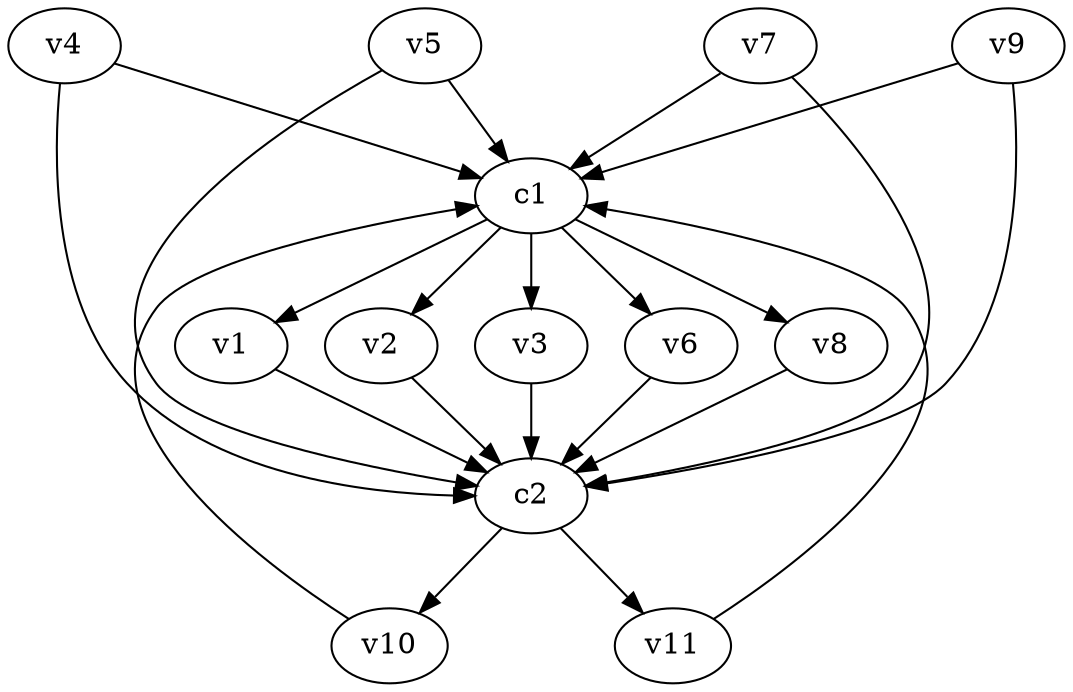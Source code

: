 strict digraph  {
c1;
c2;
v1;
v2;
v3;
v4;
v5;
v6;
v7;
v8;
v9;
v10;
v11;
c1 -> v6  [weight=1];
c1 -> v2  [weight=1];
c1 -> v1  [weight=1];
c1 -> v3  [weight=1];
c1 -> v8  [weight=1];
c2 -> v10  [weight=1];
c2 -> v11  [weight=1];
v1 -> c2  [weight=1];
v2 -> c2  [weight=1];
v3 -> c2  [weight=1];
v4 -> c2  [weight=1];
v4 -> c1  [weight=1];
v5 -> c2  [weight=1];
v5 -> c1  [weight=1];
v6 -> c2  [weight=1];
v7 -> c1  [weight=1];
v7 -> c2  [weight=1];
v8 -> c2  [weight=1];
v9 -> c1  [weight=1];
v9 -> c2  [weight=1];
v10 -> c1  [weight=1];
v11 -> c1  [weight=1];
}
